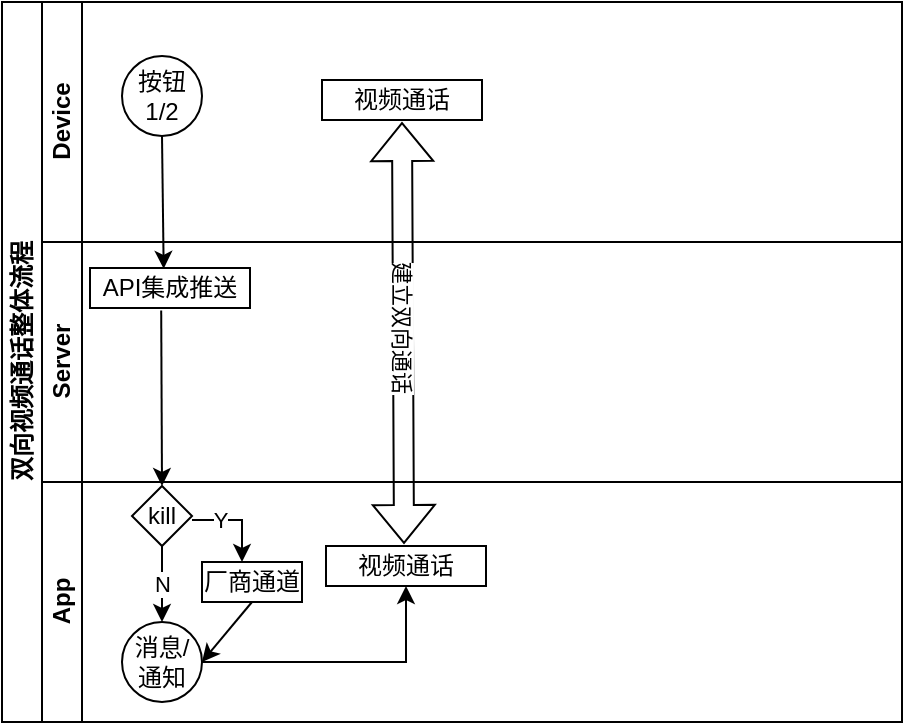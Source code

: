 <mxfile version="21.6.6" type="github">
  <diagram id="prtHgNgQTEPvFCAcTncT" name="Page-1">
    <mxGraphModel dx="957" dy="428" grid="1" gridSize="10" guides="1" tooltips="1" connect="1" arrows="1" fold="1" page="1" pageScale="1" pageWidth="827" pageHeight="1169" math="0" shadow="0">
      <root>
        <mxCell id="0" />
        <mxCell id="1" parent="0" />
        <mxCell id="dNxyNK7c78bLwvsdeMH5-19" value="双向视频通话整体流程" style="swimlane;html=1;childLayout=stackLayout;resizeParent=1;resizeParentMax=0;horizontal=0;startSize=20;horizontalStack=0;" parent="1" vertex="1">
          <mxGeometry x="120" y="120" width="450" height="360" as="geometry" />
        </mxCell>
        <mxCell id="dNxyNK7c78bLwvsdeMH5-20" value="Device" style="swimlane;html=1;startSize=20;horizontal=0;" parent="dNxyNK7c78bLwvsdeMH5-19" vertex="1">
          <mxGeometry x="20" width="430" height="120" as="geometry" />
        </mxCell>
        <mxCell id="dNxyNK7c78bLwvsdeMH5-23" value="按钮1/2" style="ellipse;whiteSpace=wrap;html=1;" parent="dNxyNK7c78bLwvsdeMH5-20" vertex="1">
          <mxGeometry x="40" y="27" width="40" height="40" as="geometry" />
        </mxCell>
        <mxCell id="yieYN_3QLq70Y0hV3KNB-7" value="视频通话" style="rounded=0;whiteSpace=wrap;html=1;fontFamily=Helvetica;fontSize=12;fontColor=#000000;align=center;" vertex="1" parent="dNxyNK7c78bLwvsdeMH5-20">
          <mxGeometry x="140" y="39" width="80" height="20" as="geometry" />
        </mxCell>
        <mxCell id="dNxyNK7c78bLwvsdeMH5-21" value="Server" style="swimlane;html=1;startSize=20;horizontal=0;" parent="dNxyNK7c78bLwvsdeMH5-19" vertex="1">
          <mxGeometry x="20" y="120" width="430" height="120" as="geometry" />
        </mxCell>
        <mxCell id="dNxyNK7c78bLwvsdeMH5-26" value="API集成推送" style="rounded=0;whiteSpace=wrap;html=1;fontFamily=Helvetica;fontSize=12;fontColor=#000000;align=center;" parent="dNxyNK7c78bLwvsdeMH5-21" vertex="1">
          <mxGeometry x="24" y="13" width="80" height="20" as="geometry" />
        </mxCell>
        <mxCell id="dNxyNK7c78bLwvsdeMH5-22" value="App" style="swimlane;html=1;startSize=20;horizontal=0;" parent="dNxyNK7c78bLwvsdeMH5-19" vertex="1">
          <mxGeometry x="20" y="240" width="430" height="120" as="geometry" />
        </mxCell>
        <mxCell id="dNxyNK7c78bLwvsdeMH5-34" value="视频通话" style="rounded=0;whiteSpace=wrap;html=1;fontFamily=Helvetica;fontSize=12;fontColor=#000000;align=center;" parent="dNxyNK7c78bLwvsdeMH5-22" vertex="1">
          <mxGeometry x="142" y="32" width="80" height="20" as="geometry" />
        </mxCell>
        <mxCell id="yieYN_3QLq70Y0hV3KNB-3" value="" style="shape=flexArrow;endArrow=classic;startArrow=classic;html=1;rounded=0;entryX=0.5;entryY=1;entryDx=0;entryDy=0;exitX=0.5;exitY=0;exitDx=0;exitDy=0;" edge="1" parent="dNxyNK7c78bLwvsdeMH5-22">
          <mxGeometry width="100" height="100" relative="1" as="geometry">
            <mxPoint x="181" y="31" as="sourcePoint" />
            <mxPoint x="180" y="-180" as="targetPoint" />
          </mxGeometry>
        </mxCell>
        <mxCell id="yieYN_3QLq70Y0hV3KNB-4" value="建立双向通话" style="edgeLabel;html=1;align=center;verticalAlign=middle;resizable=0;points=[];rotation=90;" vertex="1" connectable="0" parent="yieYN_3QLq70Y0hV3KNB-3">
          <mxGeometry x="0.029" relative="1" as="geometry">
            <mxPoint as="offset" />
          </mxGeometry>
        </mxCell>
        <mxCell id="yieYN_3QLq70Y0hV3KNB-8" value="消息/通知" style="ellipse;whiteSpace=wrap;html=1;" vertex="1" parent="dNxyNK7c78bLwvsdeMH5-22">
          <mxGeometry x="40" y="70" width="40" height="40" as="geometry" />
        </mxCell>
        <mxCell id="yieYN_3QLq70Y0hV3KNB-9" value="" style="endArrow=classic;html=1;rounded=0;exitX=1;exitY=0.5;exitDx=0;exitDy=0;entryX=0.5;entryY=1;entryDx=0;entryDy=0;" edge="1" parent="dNxyNK7c78bLwvsdeMH5-22" source="yieYN_3QLq70Y0hV3KNB-8" target="dNxyNK7c78bLwvsdeMH5-34">
          <mxGeometry width="50" height="50" relative="1" as="geometry">
            <mxPoint x="90" y="100" as="sourcePoint" />
            <mxPoint x="140" y="50" as="targetPoint" />
            <Array as="points">
              <mxPoint x="182" y="90" />
            </Array>
          </mxGeometry>
        </mxCell>
        <mxCell id="yieYN_3QLq70Y0hV3KNB-11" value="kill" style="rhombus;whiteSpace=wrap;html=1;" vertex="1" parent="dNxyNK7c78bLwvsdeMH5-22">
          <mxGeometry x="45" y="2" width="30" height="30" as="geometry" />
        </mxCell>
        <mxCell id="yieYN_3QLq70Y0hV3KNB-13" value="" style="endArrow=classic;html=1;rounded=0;exitX=0.5;exitY=1;exitDx=0;exitDy=0;entryX=0.5;entryY=0;entryDx=0;entryDy=0;" edge="1" parent="dNxyNK7c78bLwvsdeMH5-22" source="yieYN_3QLq70Y0hV3KNB-11" target="yieYN_3QLq70Y0hV3KNB-8">
          <mxGeometry width="50" height="50" relative="1" as="geometry">
            <mxPoint x="70" y="70" as="sourcePoint" />
            <mxPoint x="120" y="20" as="targetPoint" />
          </mxGeometry>
        </mxCell>
        <mxCell id="yieYN_3QLq70Y0hV3KNB-14" value="N" style="edgeLabel;html=1;align=center;verticalAlign=middle;resizable=0;points=[];" vertex="1" connectable="0" parent="yieYN_3QLq70Y0hV3KNB-13">
          <mxGeometry x="-0.038" relative="1" as="geometry">
            <mxPoint as="offset" />
          </mxGeometry>
        </mxCell>
        <mxCell id="yieYN_3QLq70Y0hV3KNB-16" value="" style="endArrow=classic;html=1;rounded=0;exitX=1;exitY=0.5;exitDx=0;exitDy=0;" edge="1" parent="dNxyNK7c78bLwvsdeMH5-22">
          <mxGeometry width="50" height="50" relative="1" as="geometry">
            <mxPoint x="75" y="19" as="sourcePoint" />
            <mxPoint x="100" y="40" as="targetPoint" />
            <Array as="points">
              <mxPoint x="100" y="19" />
            </Array>
          </mxGeometry>
        </mxCell>
        <mxCell id="yieYN_3QLq70Y0hV3KNB-17" value="Y" style="edgeLabel;html=1;align=center;verticalAlign=middle;resizable=0;points=[];" vertex="1" connectable="0" parent="yieYN_3QLq70Y0hV3KNB-16">
          <mxGeometry x="-0.39" relative="1" as="geometry">
            <mxPoint as="offset" />
          </mxGeometry>
        </mxCell>
        <mxCell id="yieYN_3QLq70Y0hV3KNB-18" value="厂商通道" style="rounded=0;whiteSpace=wrap;html=1;fontFamily=Helvetica;fontSize=12;fontColor=#000000;align=center;" vertex="1" parent="dNxyNK7c78bLwvsdeMH5-22">
          <mxGeometry x="80" y="40" width="50" height="20" as="geometry" />
        </mxCell>
        <mxCell id="yieYN_3QLq70Y0hV3KNB-19" value="" style="endArrow=classic;html=1;rounded=0;exitX=0.5;exitY=1;exitDx=0;exitDy=0;entryX=1;entryY=0.5;entryDx=0;entryDy=0;" edge="1" parent="dNxyNK7c78bLwvsdeMH5-22" source="yieYN_3QLq70Y0hV3KNB-18" target="yieYN_3QLq70Y0hV3KNB-8">
          <mxGeometry width="50" height="50" relative="1" as="geometry">
            <mxPoint x="100" y="110" as="sourcePoint" />
            <mxPoint x="150" y="60" as="targetPoint" />
          </mxGeometry>
        </mxCell>
        <mxCell id="yieYN_3QLq70Y0hV3KNB-6" value="" style="endArrow=classic;html=1;rounded=0;exitX=0.5;exitY=1;exitDx=0;exitDy=0;entryX=0.373;entryY=0.019;entryDx=0;entryDy=0;entryPerimeter=0;" edge="1" parent="dNxyNK7c78bLwvsdeMH5-19" source="dNxyNK7c78bLwvsdeMH5-23">
          <mxGeometry width="50" height="50" relative="1" as="geometry">
            <mxPoint x="100" y="108" as="sourcePoint" />
            <mxPoint x="80.84" y="133.38" as="targetPoint" />
          </mxGeometry>
        </mxCell>
        <mxCell id="yieYN_3QLq70Y0hV3KNB-12" value="" style="endArrow=classic;html=1;rounded=0;exitX=0.445;exitY=1.064;exitDx=0;exitDy=0;entryX=0.5;entryY=0;entryDx=0;entryDy=0;exitPerimeter=0;" edge="1" parent="dNxyNK7c78bLwvsdeMH5-19" source="dNxyNK7c78bLwvsdeMH5-26" target="yieYN_3QLq70Y0hV3KNB-11">
          <mxGeometry width="50" height="50" relative="1" as="geometry">
            <mxPoint x="70" y="230" as="sourcePoint" />
            <mxPoint x="120" y="180" as="targetPoint" />
          </mxGeometry>
        </mxCell>
      </root>
    </mxGraphModel>
  </diagram>
</mxfile>
